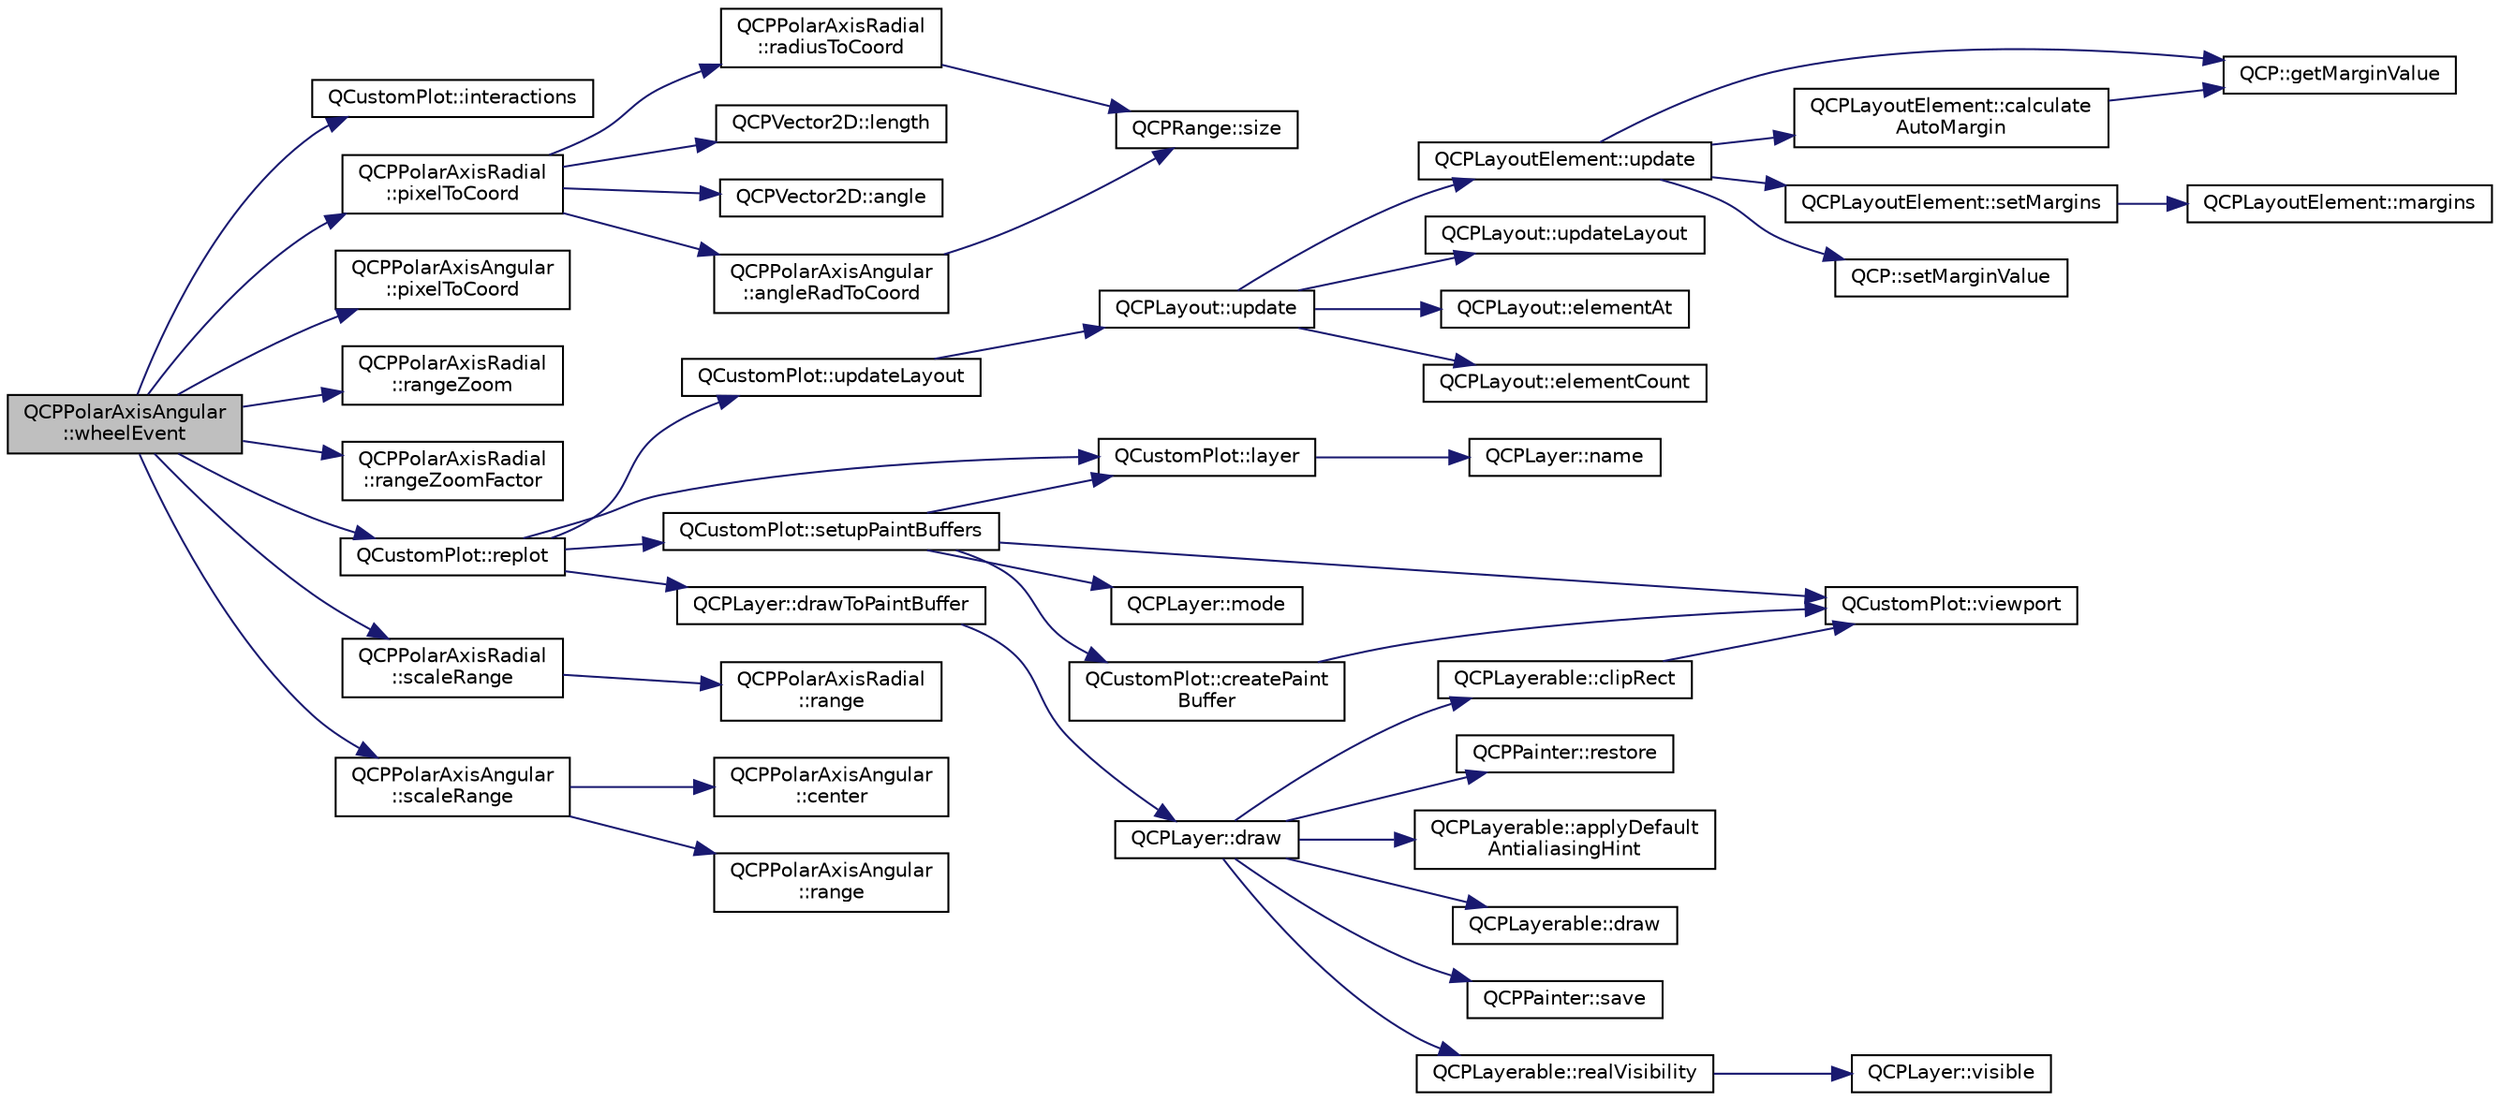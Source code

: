 digraph "QCPPolarAxisAngular::wheelEvent"
{
 // LATEX_PDF_SIZE
  edge [fontname="Helvetica",fontsize="10",labelfontname="Helvetica",labelfontsize="10"];
  node [fontname="Helvetica",fontsize="10",shape=record];
  rankdir="LR";
  Node1 [label="QCPPolarAxisAngular\l::wheelEvent",height=0.2,width=0.4,color="black", fillcolor="grey75", style="filled", fontcolor="black",tooltip=" "];
  Node1 -> Node2 [color="midnightblue",fontsize="10",style="solid",fontname="Helvetica"];
  Node2 [label="QCustomPlot::interactions",height=0.2,width=0.4,color="black", fillcolor="white", style="filled",URL="$classQCustomPlot.html#a2c78c5fd2943c148ab76652801d3f2dc",tooltip=" "];
  Node1 -> Node3 [color="midnightblue",fontsize="10",style="solid",fontname="Helvetica"];
  Node3 [label="QCPPolarAxisRadial\l::pixelToCoord",height=0.2,width=0.4,color="black", fillcolor="white", style="filled",URL="$classQCPPolarAxisRadial.html#ab459aff0627855ea45daa703efd3ba61",tooltip=" "];
  Node3 -> Node4 [color="midnightblue",fontsize="10",style="solid",fontname="Helvetica"];
  Node4 [label="QCPVector2D::angle",height=0.2,width=0.4,color="black", fillcolor="white", style="filled",URL="$classQCPVector2D.html#a2d3ff018ba2aca0ac0d15db35d45a4de",tooltip=" "];
  Node3 -> Node5 [color="midnightblue",fontsize="10",style="solid",fontname="Helvetica"];
  Node5 [label="QCPPolarAxisAngular\l::angleRadToCoord",height=0.2,width=0.4,color="black", fillcolor="white", style="filled",URL="$classQCPPolarAxisAngular.html#adb335933e6d4428f75d39cea1c75b6fe",tooltip=" "];
  Node5 -> Node6 [color="midnightblue",fontsize="10",style="solid",fontname="Helvetica"];
  Node6 [label="QCPRange::size",height=0.2,width=0.4,color="black", fillcolor="white", style="filled",URL="$classQCPRange.html#a62326e7cc4316b96df6a60813230e63f",tooltip=" "];
  Node3 -> Node7 [color="midnightblue",fontsize="10",style="solid",fontname="Helvetica"];
  Node7 [label="QCPVector2D::length",height=0.2,width=0.4,color="black", fillcolor="white", style="filled",URL="$classQCPVector2D.html#a10adb5ab031fe94f0b64a3c5aefb552e",tooltip=" "];
  Node3 -> Node8 [color="midnightblue",fontsize="10",style="solid",fontname="Helvetica"];
  Node8 [label="QCPPolarAxisRadial\l::radiusToCoord",height=0.2,width=0.4,color="black", fillcolor="white", style="filled",URL="$classQCPPolarAxisRadial.html#a63f7e3aa1aaad57a1f9bee56fb8209a1",tooltip=" "];
  Node8 -> Node6 [color="midnightblue",fontsize="10",style="solid",fontname="Helvetica"];
  Node1 -> Node9 [color="midnightblue",fontsize="10",style="solid",fontname="Helvetica"];
  Node9 [label="QCPPolarAxisAngular\l::pixelToCoord",height=0.2,width=0.4,color="black", fillcolor="white", style="filled",URL="$classQCPPolarAxisAngular.html#a577c03df0af3a329f0c4a9a3006a7f4b",tooltip=" "];
  Node1 -> Node10 [color="midnightblue",fontsize="10",style="solid",fontname="Helvetica"];
  Node10 [label="QCPPolarAxisRadial\l::rangeZoom",height=0.2,width=0.4,color="black", fillcolor="white", style="filled",URL="$classQCPPolarAxisRadial.html#ac871f9e1bf06743b61cd34c898ee0121",tooltip=" "];
  Node1 -> Node11 [color="midnightblue",fontsize="10",style="solid",fontname="Helvetica"];
  Node11 [label="QCPPolarAxisRadial\l::rangeZoomFactor",height=0.2,width=0.4,color="black", fillcolor="white", style="filled",URL="$classQCPPolarAxisRadial.html#a190eb6782b22860a6fad40243b661d59",tooltip=" "];
  Node1 -> Node12 [color="midnightblue",fontsize="10",style="solid",fontname="Helvetica"];
  Node12 [label="QCustomPlot::replot",height=0.2,width=0.4,color="black", fillcolor="white", style="filled",URL="$classQCustomPlot.html#aa4bfe7d70dbe67e81d877819b75ab9af",tooltip=" "];
  Node12 -> Node13 [color="midnightblue",fontsize="10",style="solid",fontname="Helvetica"];
  Node13 [label="QCPLayer::drawToPaintBuffer",height=0.2,width=0.4,color="black", fillcolor="white", style="filled",URL="$classQCPLayer.html#a4a8e0a86f31462299e7fc8e8158dd2c6",tooltip=" "];
  Node13 -> Node14 [color="midnightblue",fontsize="10",style="solid",fontname="Helvetica"];
  Node14 [label="QCPLayer::draw",height=0.2,width=0.4,color="black", fillcolor="white", style="filled",URL="$classQCPLayer.html#ab831a99c8d30b15ec4533ca341e8813b",tooltip=" "];
  Node14 -> Node15 [color="midnightblue",fontsize="10",style="solid",fontname="Helvetica"];
  Node15 [label="QCPLayerable::applyDefault\lAntialiasingHint",height=0.2,width=0.4,color="black", fillcolor="white", style="filled",URL="$classQCPLayerable.html#afdf83ddc6a265cbf4c89fe99d3d93473",tooltip=" "];
  Node14 -> Node16 [color="midnightblue",fontsize="10",style="solid",fontname="Helvetica"];
  Node16 [label="QCPLayerable::clipRect",height=0.2,width=0.4,color="black", fillcolor="white", style="filled",URL="$classQCPLayerable.html#acbcfc9ecc75433747b1978a77b1864b3",tooltip=" "];
  Node16 -> Node17 [color="midnightblue",fontsize="10",style="solid",fontname="Helvetica"];
  Node17 [label="QCustomPlot::viewport",height=0.2,width=0.4,color="black", fillcolor="white", style="filled",URL="$classQCustomPlot.html#a19842409b18f556b256d05e97fffc670",tooltip=" "];
  Node14 -> Node18 [color="midnightblue",fontsize="10",style="solid",fontname="Helvetica"];
  Node18 [label="QCPLayerable::draw",height=0.2,width=0.4,color="black", fillcolor="white", style="filled",URL="$classQCPLayerable.html#aecf2f7087482d4b6a78cb2770e5ed12d",tooltip=" "];
  Node14 -> Node19 [color="midnightblue",fontsize="10",style="solid",fontname="Helvetica"];
  Node19 [label="QCPLayerable::realVisibility",height=0.2,width=0.4,color="black", fillcolor="white", style="filled",URL="$classQCPLayerable.html#ab054e88f15d485defcb95e7376f119e7",tooltip=" "];
  Node19 -> Node20 [color="midnightblue",fontsize="10",style="solid",fontname="Helvetica"];
  Node20 [label="QCPLayer::visible",height=0.2,width=0.4,color="black", fillcolor="white", style="filled",URL="$classQCPLayer.html#ad1cc2d6b32d2abb33c7f449b964e068c",tooltip=" "];
  Node14 -> Node21 [color="midnightblue",fontsize="10",style="solid",fontname="Helvetica"];
  Node21 [label="QCPPainter::restore",height=0.2,width=0.4,color="black", fillcolor="white", style="filled",URL="$classQCPPainter.html#a64908e6298d5bbd83457dc987cc3a022",tooltip=" "];
  Node14 -> Node22 [color="midnightblue",fontsize="10",style="solid",fontname="Helvetica"];
  Node22 [label="QCPPainter::save",height=0.2,width=0.4,color="black", fillcolor="white", style="filled",URL="$classQCPPainter.html#a8fd6821ee6fecbfa04444c9062912abd",tooltip=" "];
  Node12 -> Node23 [color="midnightblue",fontsize="10",style="solid",fontname="Helvetica"];
  Node23 [label="QCustomPlot::layer",height=0.2,width=0.4,color="black", fillcolor="white", style="filled",URL="$classQCustomPlot.html#a0a96244e7773b242ef23c32b7bdfb159",tooltip=" "];
  Node23 -> Node24 [color="midnightblue",fontsize="10",style="solid",fontname="Helvetica"];
  Node24 [label="QCPLayer::name",height=0.2,width=0.4,color="black", fillcolor="white", style="filled",URL="$classQCPLayer.html#a37806f662b50b588fb1029a14fc5ef50",tooltip=" "];
  Node12 -> Node25 [color="midnightblue",fontsize="10",style="solid",fontname="Helvetica"];
  Node25 [label="QCustomPlot::setupPaintBuffers",height=0.2,width=0.4,color="black", fillcolor="white", style="filled",URL="$classQCustomPlot.html#a2685341f7242c3882f4cc5e379308d71",tooltip=" "];
  Node25 -> Node26 [color="midnightblue",fontsize="10",style="solid",fontname="Helvetica"];
  Node26 [label="QCustomPlot::createPaint\lBuffer",height=0.2,width=0.4,color="black", fillcolor="white", style="filled",URL="$classQCustomPlot.html#a943b57596a1adf7f0e75c3b50e407ae6",tooltip=" "];
  Node26 -> Node17 [color="midnightblue",fontsize="10",style="solid",fontname="Helvetica"];
  Node25 -> Node23 [color="midnightblue",fontsize="10",style="solid",fontname="Helvetica"];
  Node25 -> Node27 [color="midnightblue",fontsize="10",style="solid",fontname="Helvetica"];
  Node27 [label="QCPLayer::mode",height=0.2,width=0.4,color="black", fillcolor="white", style="filled",URL="$classQCPLayer.html#a44ae50b011b19f3dd46a38d8e2e2c1b6",tooltip=" "];
  Node25 -> Node17 [color="midnightblue",fontsize="10",style="solid",fontname="Helvetica"];
  Node12 -> Node28 [color="midnightblue",fontsize="10",style="solid",fontname="Helvetica"];
  Node28 [label="QCustomPlot::updateLayout",height=0.2,width=0.4,color="black", fillcolor="white", style="filled",URL="$classQCustomPlot.html#a6e6693e2c249f65437382ffd93405e04",tooltip=" "];
  Node28 -> Node29 [color="midnightblue",fontsize="10",style="solid",fontname="Helvetica"];
  Node29 [label="QCPLayout::update",height=0.2,width=0.4,color="black", fillcolor="white", style="filled",URL="$classQCPLayout.html#a48ecc9c98ea90b547c3e27a931a8f7bd",tooltip=" "];
  Node29 -> Node30 [color="midnightblue",fontsize="10",style="solid",fontname="Helvetica"];
  Node30 [label="QCPLayout::elementAt",height=0.2,width=0.4,color="black", fillcolor="white", style="filled",URL="$classQCPLayout.html#afa73ca7d859f8a3ee5c73c9b353d2a56",tooltip=" "];
  Node29 -> Node31 [color="midnightblue",fontsize="10",style="solid",fontname="Helvetica"];
  Node31 [label="QCPLayout::elementCount",height=0.2,width=0.4,color="black", fillcolor="white", style="filled",URL="$classQCPLayout.html#a39d3e9ef5d9b82ab1885ba1cb9597e56",tooltip=" "];
  Node29 -> Node32 [color="midnightblue",fontsize="10",style="solid",fontname="Helvetica"];
  Node32 [label="QCPLayoutElement::update",height=0.2,width=0.4,color="black", fillcolor="white", style="filled",URL="$classQCPLayoutElement.html#a929c2ec62e0e0e1d8418eaa802e2af9b",tooltip=" "];
  Node32 -> Node33 [color="midnightblue",fontsize="10",style="solid",fontname="Helvetica"];
  Node33 [label="QCPLayoutElement::calculate\lAutoMargin",height=0.2,width=0.4,color="black", fillcolor="white", style="filled",URL="$classQCPLayoutElement.html#a005c9f0fe84bc1591a2cf2c46fd477b4",tooltip=" "];
  Node33 -> Node34 [color="midnightblue",fontsize="10",style="solid",fontname="Helvetica"];
  Node34 [label="QCP::getMarginValue",height=0.2,width=0.4,color="black", fillcolor="white", style="filled",URL="$namespaceQCP.html#a23a2679d3495c444acc26acc61e35b5b",tooltip=" "];
  Node32 -> Node34 [color="midnightblue",fontsize="10",style="solid",fontname="Helvetica"];
  Node32 -> Node35 [color="midnightblue",fontsize="10",style="solid",fontname="Helvetica"];
  Node35 [label="QCPLayoutElement::setMargins",height=0.2,width=0.4,color="black", fillcolor="white", style="filled",URL="$classQCPLayoutElement.html#a8f450b1f3f992ad576fce2c63d8b79cf",tooltip=" "];
  Node35 -> Node36 [color="midnightblue",fontsize="10",style="solid",fontname="Helvetica"];
  Node36 [label="QCPLayoutElement::margins",height=0.2,width=0.4,color="black", fillcolor="white", style="filled",URL="$classQCPLayoutElement.html#af4ac9450aa2d60863bf3a8ea0c940c9d",tooltip=" "];
  Node32 -> Node37 [color="midnightblue",fontsize="10",style="solid",fontname="Helvetica"];
  Node37 [label="QCP::setMarginValue",height=0.2,width=0.4,color="black", fillcolor="white", style="filled",URL="$namespaceQCP.html#afbf6e3084c108f2bb4372107945ee82f",tooltip=" "];
  Node29 -> Node38 [color="midnightblue",fontsize="10",style="solid",fontname="Helvetica"];
  Node38 [label="QCPLayout::updateLayout",height=0.2,width=0.4,color="black", fillcolor="white", style="filled",URL="$classQCPLayout.html#a165c77f6287ac92e8d03017ad913378b",tooltip=" "];
  Node1 -> Node39 [color="midnightblue",fontsize="10",style="solid",fontname="Helvetica"];
  Node39 [label="QCPPolarAxisRadial\l::scaleRange",height=0.2,width=0.4,color="black", fillcolor="white", style="filled",URL="$classQCPPolarAxisRadial.html#a4448749008af786d15e806c956d022ee",tooltip=" "];
  Node39 -> Node40 [color="midnightblue",fontsize="10",style="solid",fontname="Helvetica"];
  Node40 [label="QCPPolarAxisRadial\l::range",height=0.2,width=0.4,color="black", fillcolor="white", style="filled",URL="$classQCPPolarAxisRadial.html#a9b61a998e6ef4a46dd26bf0fcfd70640",tooltip=" "];
  Node1 -> Node41 [color="midnightblue",fontsize="10",style="solid",fontname="Helvetica"];
  Node41 [label="QCPPolarAxisAngular\l::scaleRange",height=0.2,width=0.4,color="black", fillcolor="white", style="filled",URL="$classQCPPolarAxisAngular.html#ae101a2ad79391909da0c0f1f08f9e872",tooltip=" "];
  Node41 -> Node42 [color="midnightblue",fontsize="10",style="solid",fontname="Helvetica"];
  Node42 [label="QCPPolarAxisAngular\l::center",height=0.2,width=0.4,color="black", fillcolor="white", style="filled",URL="$classQCPPolarAxisAngular.html#a227fdd60af1fae73e02262539736e5f2",tooltip=" "];
  Node41 -> Node43 [color="midnightblue",fontsize="10",style="solid",fontname="Helvetica"];
  Node43 [label="QCPPolarAxisAngular\l::range",height=0.2,width=0.4,color="black", fillcolor="white", style="filled",URL="$classQCPPolarAxisAngular.html#a6f9155eec81c0e3f9194a78dda3a70da",tooltip=" "];
}
